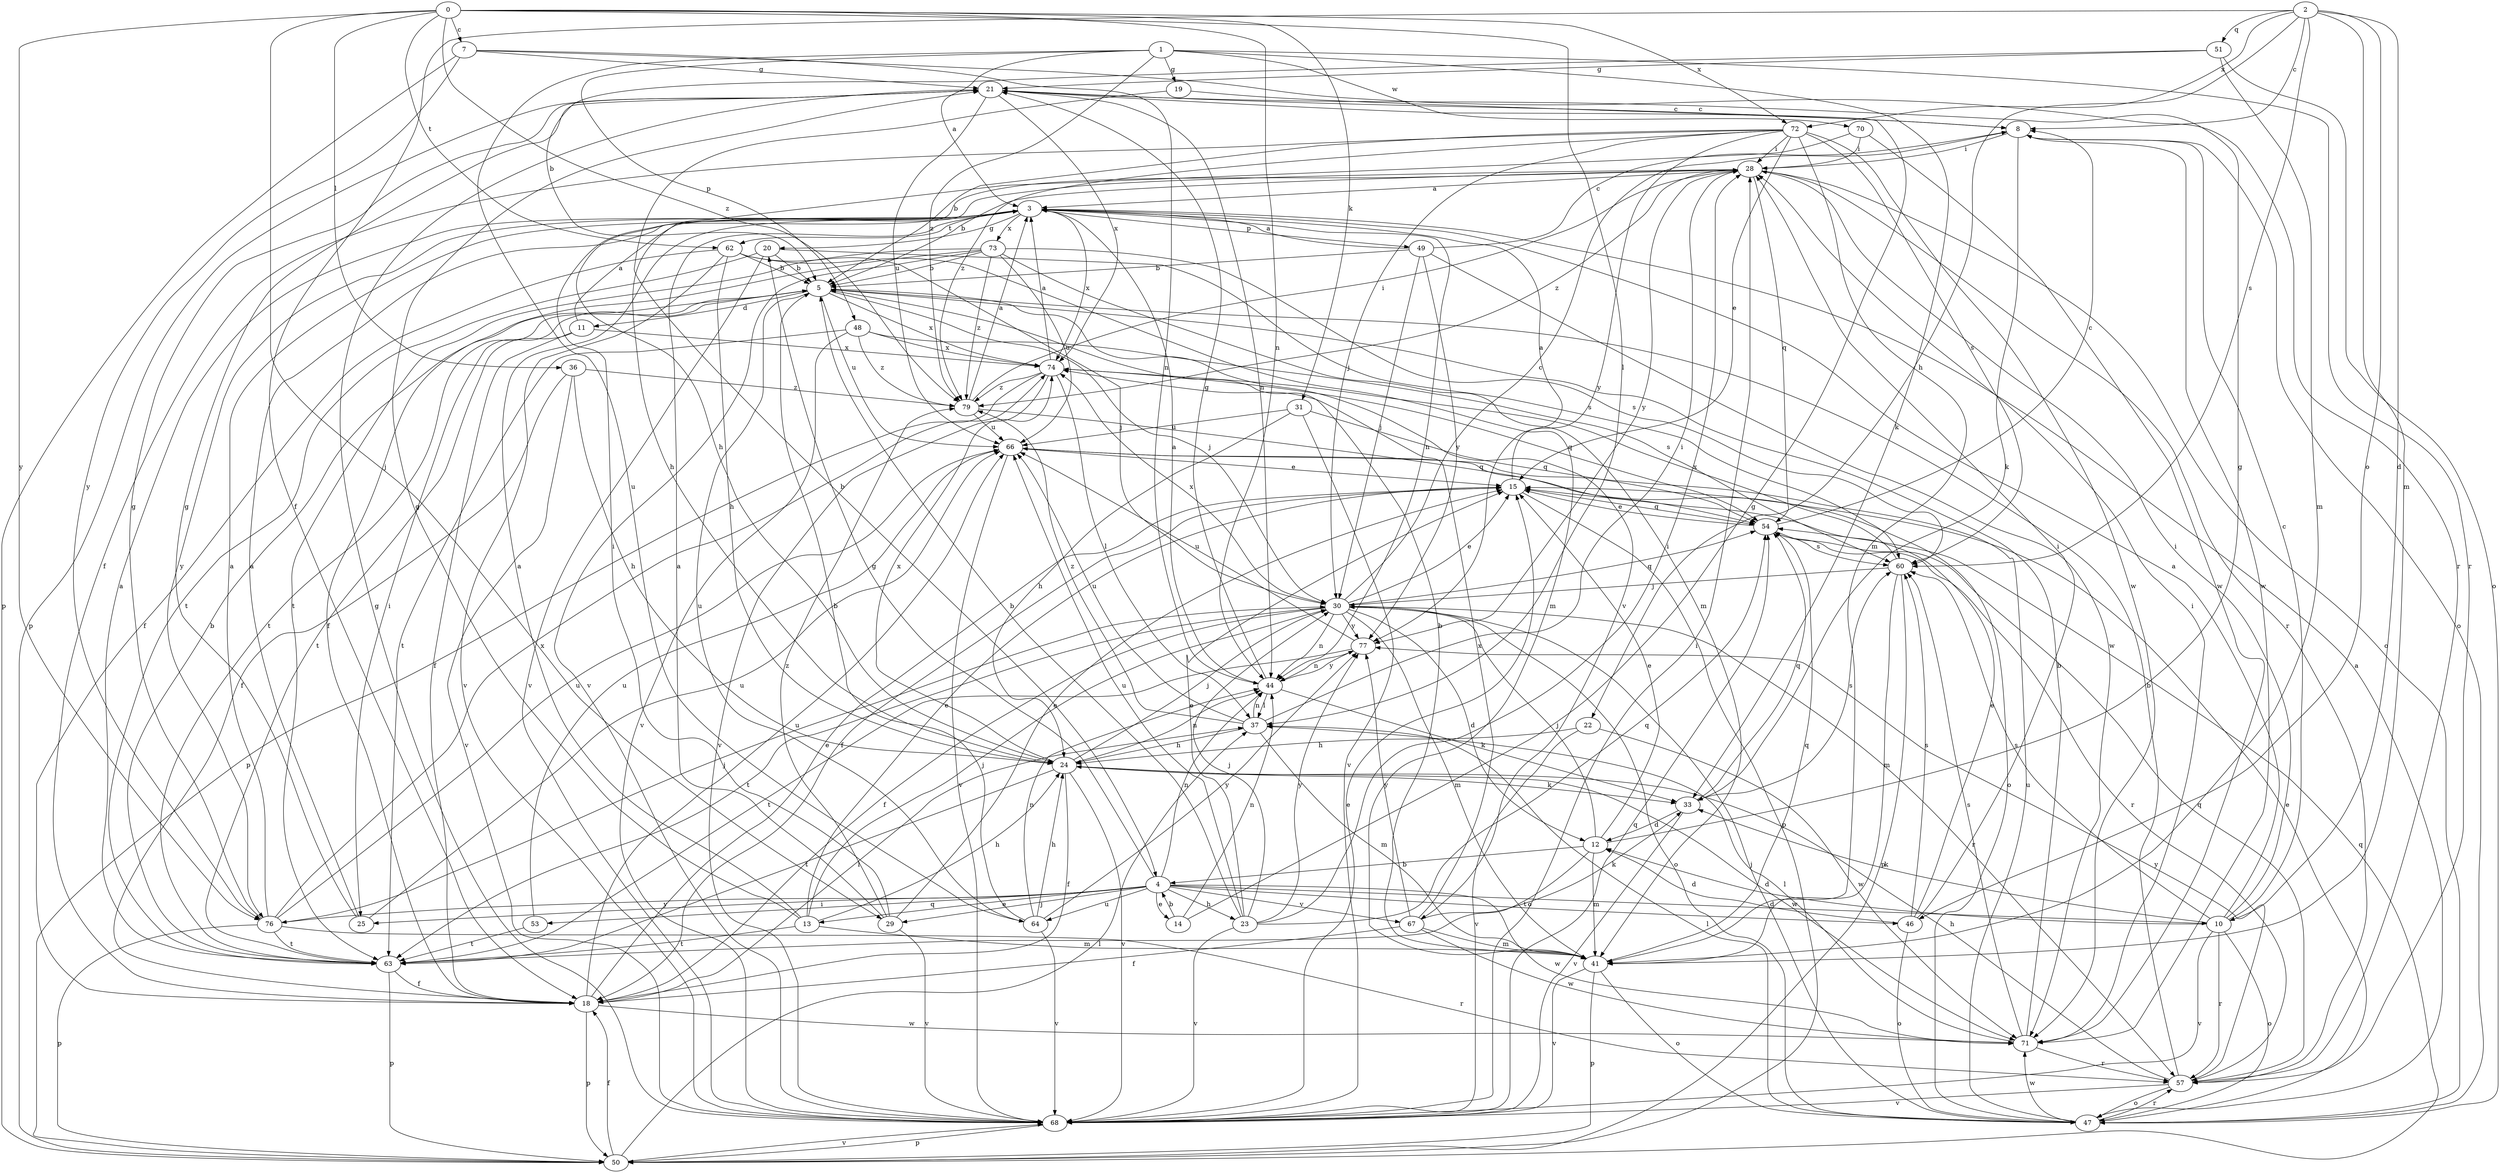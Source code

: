 strict digraph  {
0;
1;
2;
3;
4;
5;
7;
8;
10;
11;
12;
13;
14;
15;
18;
19;
20;
21;
22;
23;
24;
25;
28;
29;
30;
31;
33;
36;
37;
41;
44;
46;
47;
48;
49;
50;
51;
53;
54;
57;
60;
62;
63;
64;
66;
67;
68;
70;
71;
72;
73;
74;
76;
77;
79;
0 -> 7  [label=c];
0 -> 29  [label=j];
0 -> 31  [label=k];
0 -> 36  [label=l];
0 -> 37  [label=l];
0 -> 44  [label=n];
0 -> 62  [label=t];
0 -> 72  [label=x];
0 -> 76  [label=y];
0 -> 79  [label=z];
1 -> 3  [label=a];
1 -> 19  [label=g];
1 -> 33  [label=k];
1 -> 48  [label=p];
1 -> 57  [label=r];
1 -> 64  [label=u];
1 -> 70  [label=w];
1 -> 79  [label=z];
2 -> 8  [label=c];
2 -> 10  [label=d];
2 -> 18  [label=f];
2 -> 22  [label=h];
2 -> 41  [label=m];
2 -> 46  [label=o];
2 -> 51  [label=q];
2 -> 60  [label=s];
2 -> 72  [label=x];
3 -> 20  [label=g];
3 -> 44  [label=n];
3 -> 49  [label=p];
3 -> 62  [label=t];
3 -> 73  [label=x];
3 -> 74  [label=x];
3 -> 76  [label=y];
4 -> 10  [label=d];
4 -> 13  [label=e];
4 -> 14  [label=e];
4 -> 20  [label=g];
4 -> 23  [label=h];
4 -> 25  [label=i];
4 -> 29  [label=j];
4 -> 44  [label=n];
4 -> 46  [label=o];
4 -> 53  [label=q];
4 -> 64  [label=u];
4 -> 67  [label=v];
4 -> 71  [label=w];
4 -> 76  [label=y];
5 -> 11  [label=d];
5 -> 25  [label=i];
5 -> 30  [label=j];
5 -> 63  [label=t];
5 -> 64  [label=u];
5 -> 66  [label=u];
5 -> 67  [label=v];
5 -> 74  [label=x];
7 -> 21  [label=g];
7 -> 44  [label=n];
7 -> 50  [label=p];
7 -> 57  [label=r];
7 -> 76  [label=y];
8 -> 28  [label=i];
8 -> 33  [label=k];
8 -> 47  [label=o];
8 -> 71  [label=w];
10 -> 3  [label=a];
10 -> 8  [label=c];
10 -> 12  [label=d];
10 -> 28  [label=i];
10 -> 33  [label=k];
10 -> 47  [label=o];
10 -> 57  [label=r];
10 -> 60  [label=s];
10 -> 68  [label=v];
11 -> 3  [label=a];
11 -> 18  [label=f];
11 -> 63  [label=t];
11 -> 74  [label=x];
12 -> 4  [label=b];
12 -> 15  [label=e];
12 -> 21  [label=g];
12 -> 30  [label=j];
12 -> 41  [label=m];
12 -> 63  [label=t];
13 -> 3  [label=a];
13 -> 15  [label=e];
13 -> 21  [label=g];
13 -> 24  [label=h];
13 -> 30  [label=j];
13 -> 41  [label=m];
13 -> 63  [label=t];
14 -> 4  [label=b];
14 -> 21  [label=g];
14 -> 44  [label=n];
15 -> 3  [label=a];
15 -> 18  [label=f];
15 -> 50  [label=p];
15 -> 54  [label=q];
18 -> 15  [label=e];
18 -> 37  [label=l];
18 -> 50  [label=p];
18 -> 66  [label=u];
18 -> 71  [label=w];
19 -> 4  [label=b];
19 -> 8  [label=c];
20 -> 5  [label=b];
20 -> 60  [label=s];
20 -> 63  [label=t];
20 -> 68  [label=v];
21 -> 8  [label=c];
21 -> 44  [label=n];
21 -> 50  [label=p];
21 -> 66  [label=u];
21 -> 74  [label=x];
22 -> 24  [label=h];
22 -> 68  [label=v];
22 -> 71  [label=w];
23 -> 5  [label=b];
23 -> 15  [label=e];
23 -> 28  [label=i];
23 -> 30  [label=j];
23 -> 54  [label=q];
23 -> 66  [label=u];
23 -> 68  [label=v];
23 -> 77  [label=y];
24 -> 18  [label=f];
24 -> 30  [label=j];
24 -> 33  [label=k];
24 -> 44  [label=n];
24 -> 63  [label=t];
24 -> 68  [label=v];
24 -> 71  [label=w];
24 -> 74  [label=x];
25 -> 3  [label=a];
25 -> 21  [label=g];
25 -> 66  [label=u];
28 -> 3  [label=a];
28 -> 5  [label=b];
28 -> 24  [label=h];
28 -> 47  [label=o];
28 -> 54  [label=q];
28 -> 57  [label=r];
28 -> 77  [label=y];
28 -> 79  [label=z];
29 -> 3  [label=a];
29 -> 15  [label=e];
29 -> 28  [label=i];
29 -> 68  [label=v];
29 -> 79  [label=z];
30 -> 8  [label=c];
30 -> 12  [label=d];
30 -> 15  [label=e];
30 -> 18  [label=f];
30 -> 41  [label=m];
30 -> 44  [label=n];
30 -> 47  [label=o];
30 -> 54  [label=q];
30 -> 57  [label=r];
30 -> 63  [label=t];
30 -> 74  [label=x];
30 -> 77  [label=y];
31 -> 24  [label=h];
31 -> 54  [label=q];
31 -> 66  [label=u];
31 -> 68  [label=v];
33 -> 12  [label=d];
33 -> 54  [label=q];
33 -> 60  [label=s];
33 -> 68  [label=v];
36 -> 18  [label=f];
36 -> 24  [label=h];
36 -> 68  [label=v];
36 -> 79  [label=z];
37 -> 24  [label=h];
37 -> 28  [label=i];
37 -> 41  [label=m];
37 -> 44  [label=n];
37 -> 66  [label=u];
37 -> 79  [label=z];
41 -> 5  [label=b];
41 -> 47  [label=o];
41 -> 50  [label=p];
41 -> 54  [label=q];
41 -> 68  [label=v];
44 -> 3  [label=a];
44 -> 21  [label=g];
44 -> 33  [label=k];
44 -> 37  [label=l];
44 -> 77  [label=y];
46 -> 12  [label=d];
46 -> 15  [label=e];
46 -> 28  [label=i];
46 -> 47  [label=o];
46 -> 60  [label=s];
47 -> 3  [label=a];
47 -> 15  [label=e];
47 -> 30  [label=j];
47 -> 37  [label=l];
47 -> 57  [label=r];
47 -> 66  [label=u];
47 -> 71  [label=w];
48 -> 60  [label=s];
48 -> 63  [label=t];
48 -> 68  [label=v];
48 -> 74  [label=x];
48 -> 79  [label=z];
49 -> 3  [label=a];
49 -> 5  [label=b];
49 -> 8  [label=c];
49 -> 30  [label=j];
49 -> 71  [label=w];
49 -> 77  [label=y];
50 -> 18  [label=f];
50 -> 37  [label=l];
50 -> 54  [label=q];
50 -> 68  [label=v];
51 -> 5  [label=b];
51 -> 21  [label=g];
51 -> 41  [label=m];
51 -> 47  [label=o];
53 -> 63  [label=t];
53 -> 66  [label=u];
54 -> 8  [label=c];
54 -> 15  [label=e];
54 -> 57  [label=r];
54 -> 60  [label=s];
57 -> 5  [label=b];
57 -> 24  [label=h];
57 -> 47  [label=o];
57 -> 54  [label=q];
57 -> 68  [label=v];
57 -> 77  [label=y];
60 -> 30  [label=j];
60 -> 41  [label=m];
60 -> 50  [label=p];
60 -> 74  [label=x];
62 -> 5  [label=b];
62 -> 18  [label=f];
62 -> 24  [label=h];
62 -> 30  [label=j];
62 -> 41  [label=m];
62 -> 68  [label=v];
63 -> 3  [label=a];
63 -> 5  [label=b];
63 -> 18  [label=f];
63 -> 50  [label=p];
64 -> 5  [label=b];
64 -> 24  [label=h];
64 -> 44  [label=n];
64 -> 68  [label=v];
64 -> 77  [label=y];
66 -> 15  [label=e];
66 -> 47  [label=o];
66 -> 68  [label=v];
67 -> 18  [label=f];
67 -> 33  [label=k];
67 -> 41  [label=m];
67 -> 71  [label=w];
67 -> 74  [label=x];
67 -> 77  [label=y];
68 -> 15  [label=e];
68 -> 21  [label=g];
68 -> 28  [label=i];
68 -> 50  [label=p];
68 -> 54  [label=q];
70 -> 24  [label=h];
70 -> 28  [label=i];
70 -> 71  [label=w];
71 -> 5  [label=b];
71 -> 28  [label=i];
71 -> 37  [label=l];
71 -> 57  [label=r];
71 -> 60  [label=s];
72 -> 5  [label=b];
72 -> 15  [label=e];
72 -> 18  [label=f];
72 -> 28  [label=i];
72 -> 30  [label=j];
72 -> 41  [label=m];
72 -> 60  [label=s];
72 -> 71  [label=w];
72 -> 77  [label=y];
72 -> 79  [label=z];
73 -> 5  [label=b];
73 -> 18  [label=f];
73 -> 41  [label=m];
73 -> 60  [label=s];
73 -> 63  [label=t];
73 -> 66  [label=u];
73 -> 68  [label=v];
73 -> 79  [label=z];
74 -> 3  [label=a];
74 -> 37  [label=l];
74 -> 50  [label=p];
74 -> 54  [label=q];
74 -> 68  [label=v];
74 -> 79  [label=z];
76 -> 3  [label=a];
76 -> 21  [label=g];
76 -> 30  [label=j];
76 -> 50  [label=p];
76 -> 57  [label=r];
76 -> 63  [label=t];
76 -> 66  [label=u];
76 -> 74  [label=x];
77 -> 44  [label=n];
77 -> 63  [label=t];
77 -> 66  [label=u];
79 -> 3  [label=a];
79 -> 28  [label=i];
79 -> 54  [label=q];
79 -> 66  [label=u];
}
